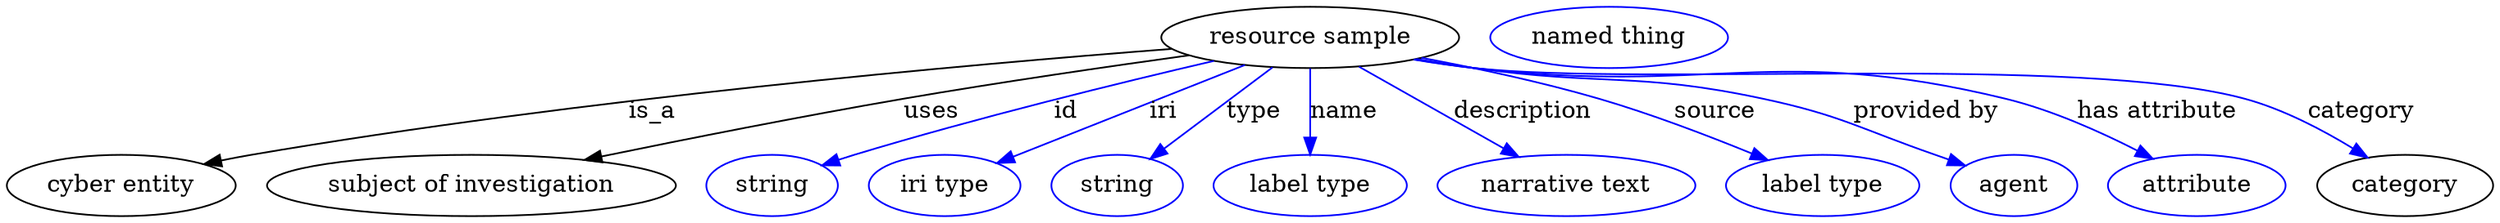 digraph {
	graph [bb="0,0,1454.3,123"];
	node [label="\N"];
	"resource sample"	[height=0.5,
		label="resource sample",
		pos="762.94,105",
		width=2.4192];
	"cyber entity"	[height=0.5,
		pos="66.944,18",
		width=1.8596];
	"resource sample" -> "cyber entity"	[label=is_a,
		lp="377.94,61.5",
		pos="e,115.05,30.523 681.76,98.258 562.89,89.137 334.78,68.922 142.94,36 137.14,35.004 131.11,33.854 125.1,32.633"];
	"subject of investigation"	[height=0.5,
		pos="271.94,18",
		width=3.3219];
	"resource sample" -> "subject of investigation"	[label=uses,
		lp="541.44,61.5",
		pos="e,338.1,32.998 691.98,94.494 644.59,87.916 580.92,78.641 524.94,69 465.27,58.723 398.04,45.351 347.89,35.021"];
	id	[color=blue,
		height=0.5,
		label=string,
		pos="447.94,18",
		width=1.0652];
	"resource sample" -> id	[color=blue,
		label=id,
		lp="619.94,61.5",
		pos="e,476.99,29.766 706.54,91.21 652.21,78.522 567.92,57.861 495.94,36 492.86,35.062 489.67,34.046 486.49,32.993",
		style=solid];
	iri	[color=blue,
		height=0.5,
		label="iri type",
		pos="548.94,18",
		width=1.2277];
	"resource sample" -> iri	[color=blue,
		label=iri,
		lp="676.94,61.5",
		pos="e,579.6,31.176 724.69,88.804 686.45,73.616 627.9,50.362 589.03,34.923",
		style=solid];
	type	[color=blue,
		height=0.5,
		label=string,
		pos="649.94,18",
		width=1.0652];
	"resource sample" -> type	[color=blue,
		label=type,
		lp="729.94,61.5",
		pos="e,669.31,33.565 740.89,87.409 722.76,73.774 696.98,54.384 677.5,39.727",
		style=solid];
	name	[color=blue,
		height=0.5,
		label="label type",
		pos="762.94,18",
		width=1.5707];
	"resource sample" -> name	[color=blue,
		label=name,
		lp="782.94,61.5",
		pos="e,762.94,36.175 762.94,86.799 762.94,75.163 762.94,59.548 762.94,46.237",
		style=solid];
	description	[color=blue,
		height=0.5,
		label="narrative text",
		pos="912.94,18",
		width=2.0943];
	"resource sample" -> description	[color=blue,
		label=description,
		lp="887.44,61.5",
		pos="e,884.99,34.84 791.51,87.812 815.54,74.196 850.05,54.641 876.14,39.854",
		style=solid];
	source	[color=blue,
		height=0.5,
		label="label type",
		pos="1062.9,18",
		width=1.5707];
	"resource sample" -> source	[color=blue,
		label=source,
		lp="999.94,61.5",
		pos="e,1030.9,32.902 828.15,93.026 859.78,87.062 898.15,78.879 931.94,69 962.5,60.066 996.03,47.21 1021.5,36.771",
		style=solid];
	"provided by"	[color=blue,
		height=0.5,
		label=agent,
		pos="1174.9,18",
		width=1.0291];
	"resource sample" -> "provided by"	[color=blue,
		label="provided by",
		lp="1123.4,61.5",
		pos="e,1146.3,29.78 825.07,92.352 836.32,90.427 847.97,88.555 858.94,87 933.73,76.408 954.08,84.817 1027.9,69 1074.1,59.112 1084.3,51.521 \
1128.9,36 1131.5,35.112 1134.1,34.184 1136.8,33.238",
		style=solid];
	"has attribute"	[color=blue,
		height=0.5,
		label=attribute,
		pos="1281.9,18",
		width=1.4443];
	"resource sample" -> "has attribute"	[color=blue,
		label="has attribute",
		lp="1258.9,61.5",
		pos="e,1256.2,33.731 823.98,92.083 835.56,90.138 847.6,88.328 858.94,87 996.46,70.901 1035.4,101.76 1169.9,69 1197,62.417 1225.6,49.529 \
1247.1,38.486",
		style=solid];
	category	[height=0.5,
		pos="1402.9,18",
		width=1.4263];
	"resource sample" -> category	[color=blue,
		label=category,
		lp="1378.4,61.5",
		pos="e,1381.2,34.372 823.45,92.004 835.19,90.041 847.42,88.245 858.94,87 958.67,76.23 1213.2,95.424 1309.9,69 1332.2,62.913 1355.1,50.701 \
1372.6,39.87",
		style=solid];
	"named thing_category"	[color=blue,
		height=0.5,
		label="named thing",
		pos="937.94,105",
		width=1.9318];
}
